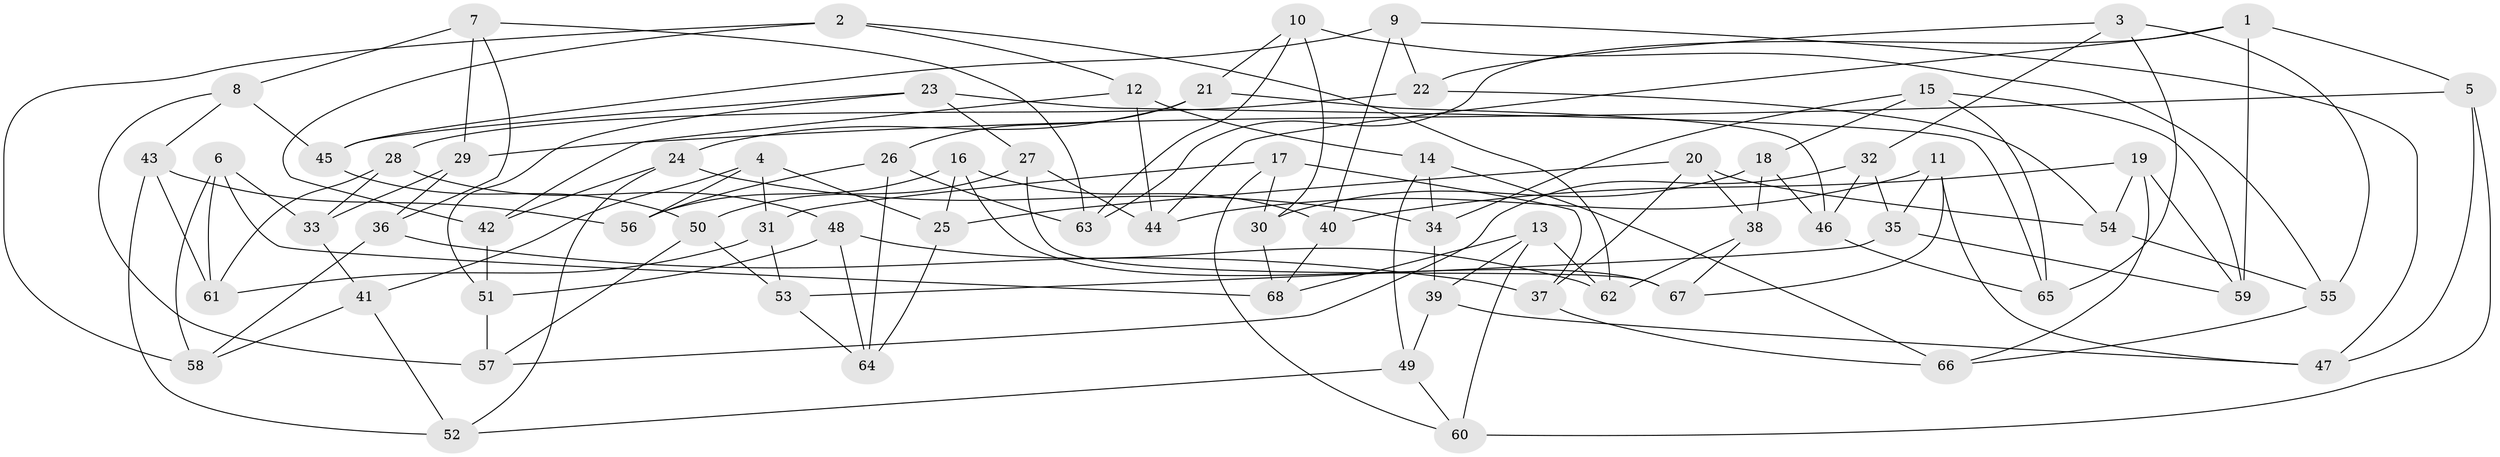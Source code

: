 // Generated by graph-tools (version 1.1) at 2025/58/03/09/25 04:58:48]
// undirected, 68 vertices, 136 edges
graph export_dot {
graph [start="1"]
  node [color=gray90,style=filled];
  1;
  2;
  3;
  4;
  5;
  6;
  7;
  8;
  9;
  10;
  11;
  12;
  13;
  14;
  15;
  16;
  17;
  18;
  19;
  20;
  21;
  22;
  23;
  24;
  25;
  26;
  27;
  28;
  29;
  30;
  31;
  32;
  33;
  34;
  35;
  36;
  37;
  38;
  39;
  40;
  41;
  42;
  43;
  44;
  45;
  46;
  47;
  48;
  49;
  50;
  51;
  52;
  53;
  54;
  55;
  56;
  57;
  58;
  59;
  60;
  61;
  62;
  63;
  64;
  65;
  66;
  67;
  68;
  1 -- 63;
  1 -- 5;
  1 -- 44;
  1 -- 59;
  2 -- 62;
  2 -- 12;
  2 -- 42;
  2 -- 58;
  3 -- 55;
  3 -- 22;
  3 -- 32;
  3 -- 65;
  4 -- 25;
  4 -- 41;
  4 -- 56;
  4 -- 31;
  5 -- 29;
  5 -- 60;
  5 -- 47;
  6 -- 58;
  6 -- 61;
  6 -- 68;
  6 -- 33;
  7 -- 63;
  7 -- 29;
  7 -- 8;
  7 -- 36;
  8 -- 57;
  8 -- 43;
  8 -- 45;
  9 -- 22;
  9 -- 40;
  9 -- 45;
  9 -- 47;
  10 -- 55;
  10 -- 21;
  10 -- 30;
  10 -- 63;
  11 -- 47;
  11 -- 44;
  11 -- 35;
  11 -- 67;
  12 -- 14;
  12 -- 44;
  12 -- 42;
  13 -- 39;
  13 -- 62;
  13 -- 68;
  13 -- 60;
  14 -- 66;
  14 -- 34;
  14 -- 49;
  15 -- 59;
  15 -- 34;
  15 -- 18;
  15 -- 65;
  16 -- 56;
  16 -- 25;
  16 -- 67;
  16 -- 40;
  17 -- 37;
  17 -- 30;
  17 -- 60;
  17 -- 31;
  18 -- 46;
  18 -- 38;
  18 -- 30;
  19 -- 54;
  19 -- 66;
  19 -- 40;
  19 -- 59;
  20 -- 25;
  20 -- 54;
  20 -- 37;
  20 -- 38;
  21 -- 26;
  21 -- 46;
  21 -- 24;
  22 -- 54;
  22 -- 28;
  23 -- 27;
  23 -- 51;
  23 -- 45;
  23 -- 65;
  24 -- 42;
  24 -- 52;
  24 -- 34;
  25 -- 64;
  26 -- 63;
  26 -- 56;
  26 -- 64;
  27 -- 67;
  27 -- 44;
  27 -- 50;
  28 -- 33;
  28 -- 61;
  28 -- 48;
  29 -- 36;
  29 -- 33;
  30 -- 68;
  31 -- 53;
  31 -- 61;
  32 -- 35;
  32 -- 46;
  32 -- 57;
  33 -- 41;
  34 -- 39;
  35 -- 53;
  35 -- 59;
  36 -- 58;
  36 -- 37;
  37 -- 66;
  38 -- 62;
  38 -- 67;
  39 -- 49;
  39 -- 47;
  40 -- 68;
  41 -- 58;
  41 -- 52;
  42 -- 51;
  43 -- 61;
  43 -- 52;
  43 -- 56;
  45 -- 50;
  46 -- 65;
  48 -- 64;
  48 -- 51;
  48 -- 62;
  49 -- 52;
  49 -- 60;
  50 -- 57;
  50 -- 53;
  51 -- 57;
  53 -- 64;
  54 -- 55;
  55 -- 66;
}
